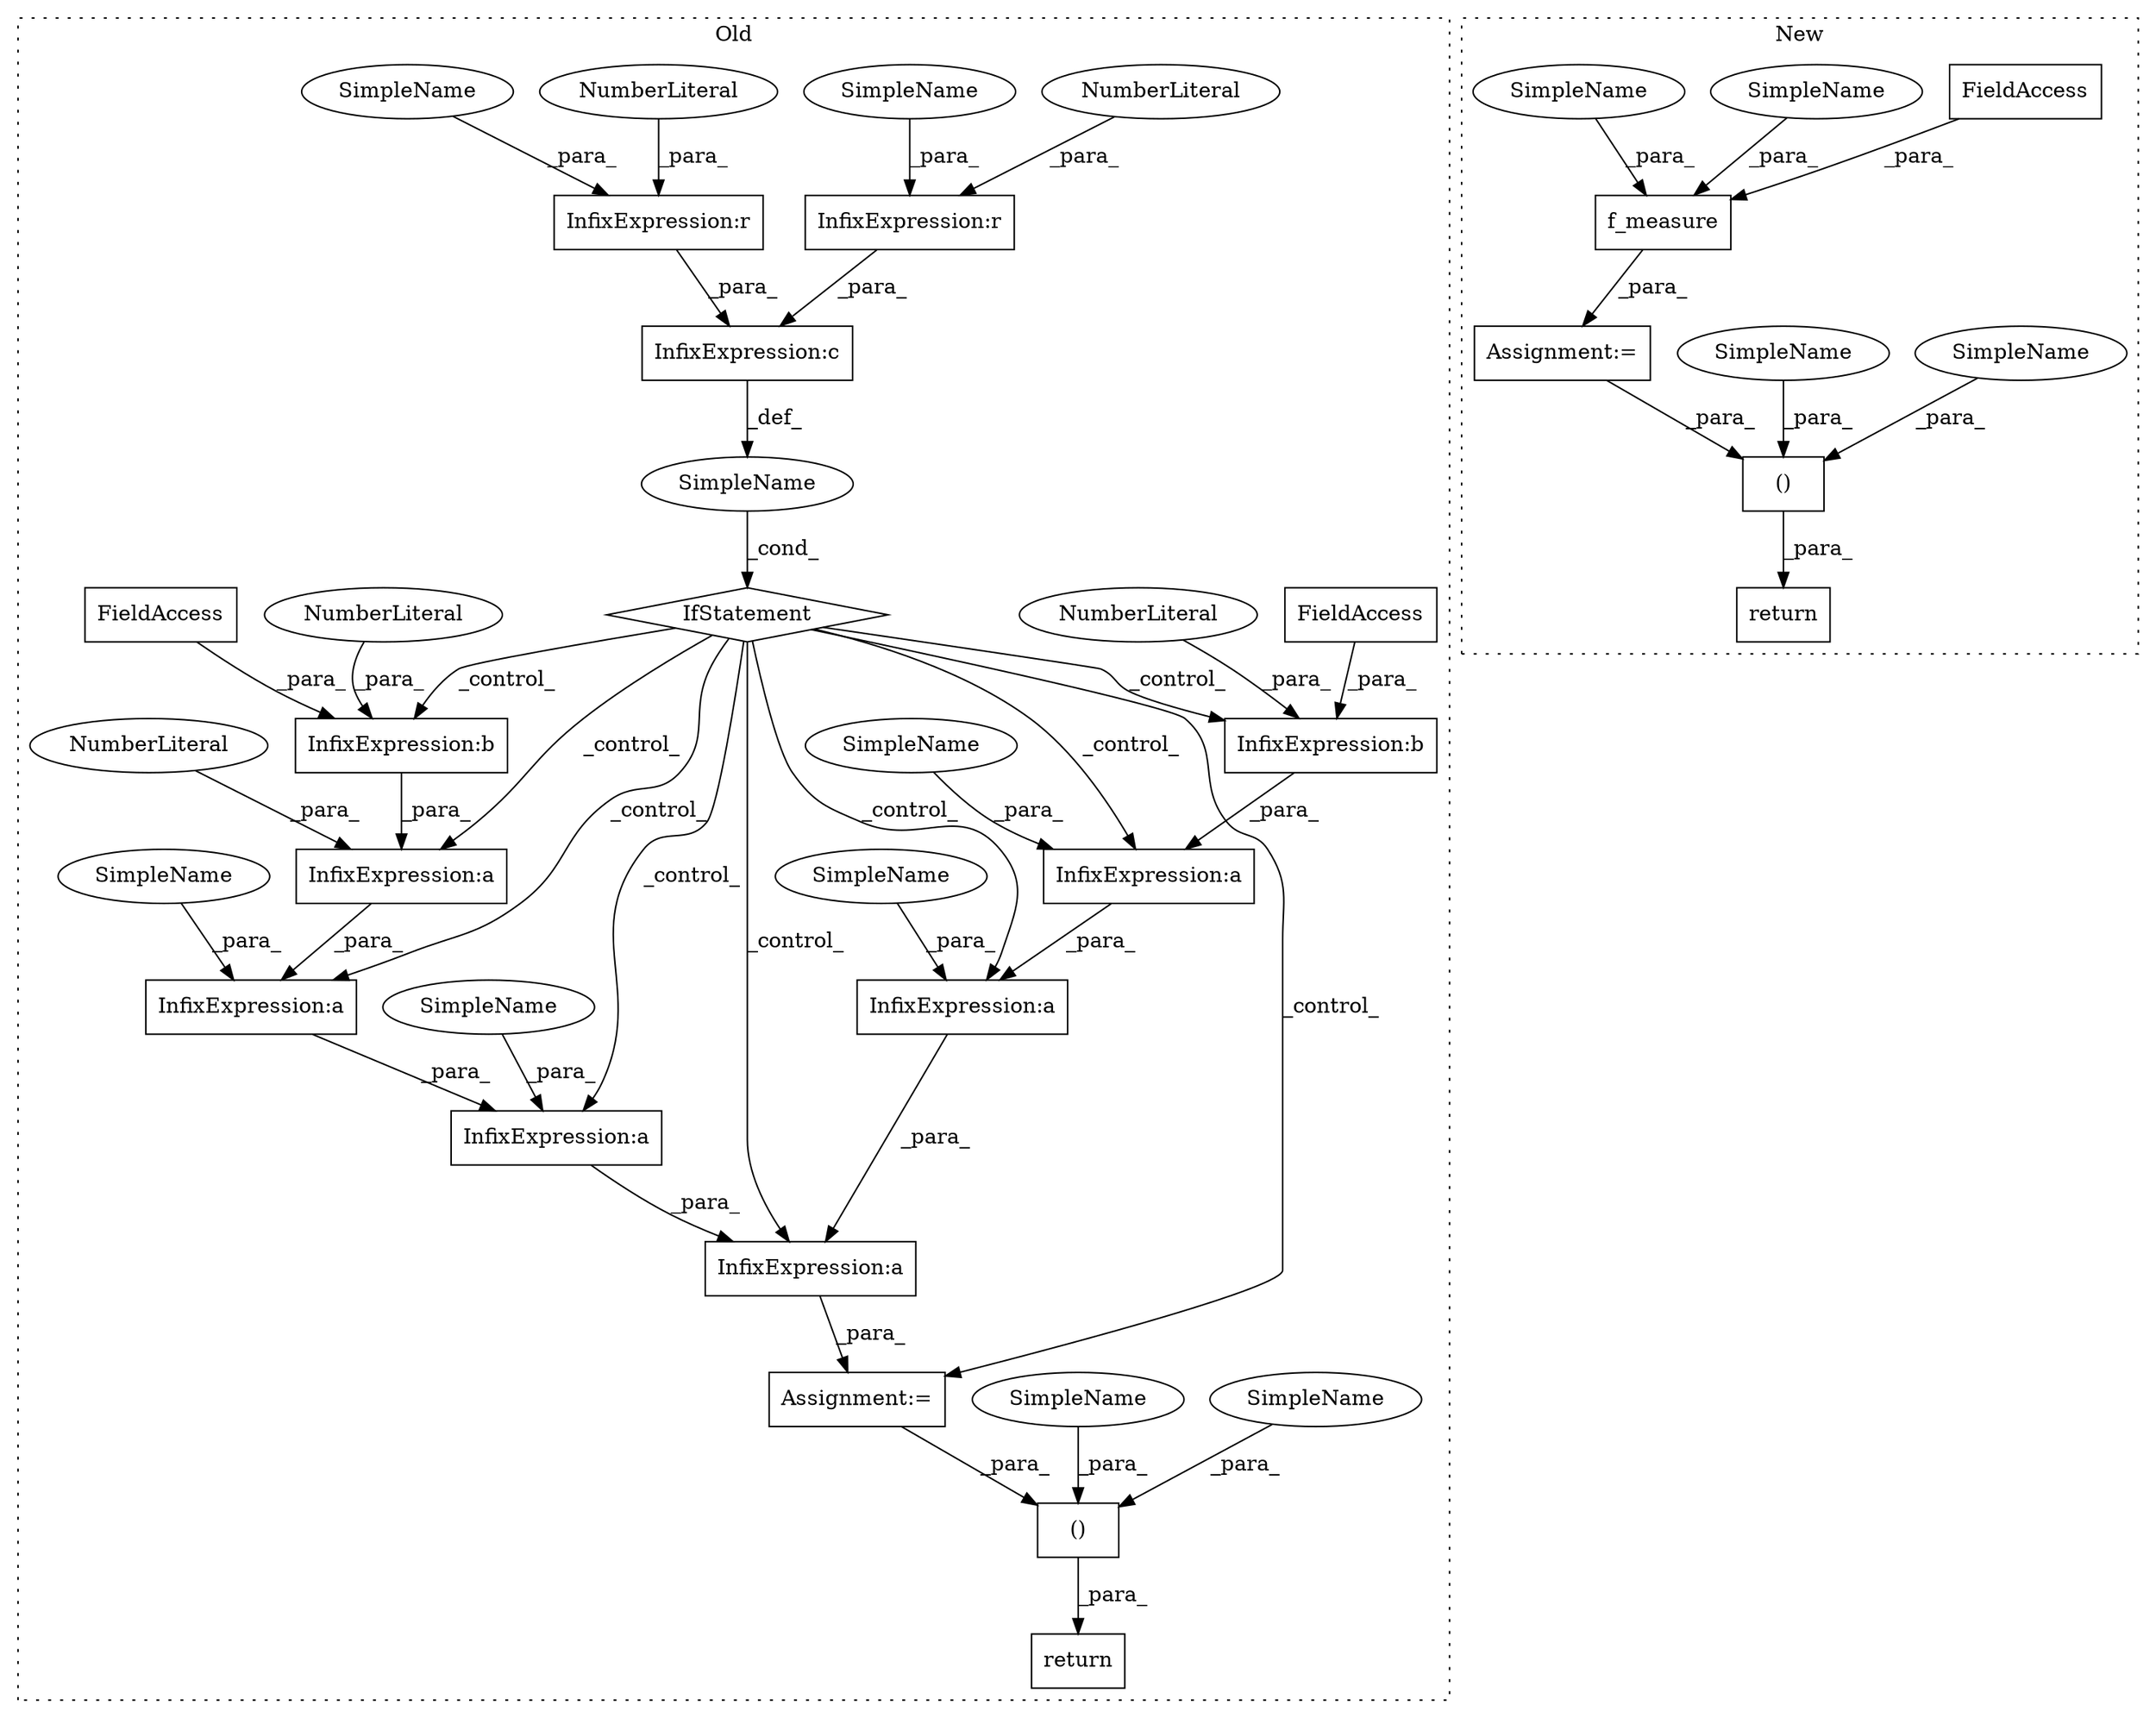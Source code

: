 digraph G {
subgraph cluster0 {
1 [label="()" a="106" s="5305" l="40" shape="box"];
3 [label="InfixExpression:a" a="27" s="5209" l="3" shape="box"];
4 [label="InfixExpression:a" a="27" s="5244" l="3" shape="box"];
5 [label="InfixExpression:a" a="27" s="5259" l="3" shape="box"];
6 [label="InfixExpression:a" a="27" s="5223" l="3" shape="box"];
8 [label="NumberLiteral" a="34" s="5208" l="1" shape="ellipse"];
10 [label="return" a="41" s="5293" l="12" shape="box"];
11 [label="InfixExpression:a" a="27" s="5269" l="3" shape="box"];
12 [label="InfixExpression:a" a="27" s="5233" l="3" shape="box"];
13 [label="InfixExpression:r" a="27" s="5187" l="3" shape="box"];
14 [label="InfixExpression:r" a="27" s="5170" l="3" shape="box"];
15 [label="NumberLiteral" a="34" s="5173" l="1" shape="ellipse"];
16 [label="InfixExpression:b" a="27" s="5254" l="3" shape="box"];
17 [label="InfixExpression:b" a="27" s="5217" l="3" shape="box"];
18 [label="NumberLiteral" a="34" s="5257" l="1" shape="ellipse"];
19 [label="NumberLiteral" a="34" s="5190" l="1" shape="ellipse"];
20 [label="NumberLiteral" a="34" s="5220" l="1" shape="ellipse"];
21 [label="InfixExpression:c" a="27" s="5175" l="4" shape="box"];
22 [label="FieldAccess" a="22" s="5250" l="4" shape="box"];
24 [label="FieldAccess" a="22" s="5213" l="4" shape="box"];
25 [label="IfStatement" a="25" s="5159,5192" l="4,2" shape="diamond"];
26 [label="SimpleName" a="42" s="" l="" shape="ellipse"];
28 [label="Assignment:=" a="7" s="5203" l="1" shape="box"];
31 [label="SimpleName" a="42" s="5272" l="7" shape="ellipse"];
32 [label="SimpleName" a="42" s="5236" l="7" shape="ellipse"];
33 [label="SimpleName" a="42" s="5324" l="7" shape="ellipse"];
34 [label="SimpleName" a="42" s="5180" l="7" shape="ellipse"];
35 [label="SimpleName" a="42" s="5164" l="6" shape="ellipse"];
36 [label="SimpleName" a="42" s="5305" l="6" shape="ellipse"];
37 [label="SimpleName" a="42" s="5262" l="6" shape="ellipse"];
38 [label="SimpleName" a="42" s="5226" l="6" shape="ellipse"];
label = "Old";
style="dotted";
}
subgraph cluster1 {
2 [label="f_measure" a="32" s="5319,5356" l="10,1" shape="box"];
7 [label="()" a="106" s="5375" l="56" shape="box"];
9 [label="return" a="41" s="5363" l="12" shape="box"];
23 [label="FieldAccess" a="22" s="5352" l="4" shape="box"];
27 [label="Assignment:=" a="7" s="5313" l="1" shape="box"];
29 [label="SimpleName" a="42" s="5398" l="11" shape="ellipse"];
30 [label="SimpleName" a="42" s="5340" l="11" shape="ellipse"];
39 [label="SimpleName" a="42" s="5375" l="10" shape="ellipse"];
40 [label="SimpleName" a="42" s="5329" l="10" shape="ellipse"];
label = "New";
style="dotted";
}
1 -> 10 [label="_para_"];
2 -> 27 [label="_para_"];
3 -> 6 [label="_para_"];
4 -> 28 [label="_para_"];
5 -> 11 [label="_para_"];
6 -> 12 [label="_para_"];
7 -> 9 [label="_para_"];
8 -> 3 [label="_para_"];
11 -> 4 [label="_para_"];
12 -> 4 [label="_para_"];
13 -> 21 [label="_para_"];
14 -> 21 [label="_para_"];
15 -> 14 [label="_para_"];
16 -> 5 [label="_para_"];
17 -> 3 [label="_para_"];
18 -> 16 [label="_para_"];
19 -> 13 [label="_para_"];
20 -> 17 [label="_para_"];
21 -> 26 [label="_def_"];
22 -> 16 [label="_para_"];
23 -> 2 [label="_para_"];
24 -> 17 [label="_para_"];
25 -> 28 [label="_control_"];
25 -> 16 [label="_control_"];
25 -> 4 [label="_control_"];
25 -> 5 [label="_control_"];
25 -> 17 [label="_control_"];
25 -> 12 [label="_control_"];
25 -> 6 [label="_control_"];
25 -> 11 [label="_control_"];
25 -> 3 [label="_control_"];
26 -> 25 [label="_cond_"];
27 -> 7 [label="_para_"];
28 -> 1 [label="_para_"];
29 -> 7 [label="_para_"];
30 -> 2 [label="_para_"];
31 -> 11 [label="_para_"];
32 -> 12 [label="_para_"];
33 -> 1 [label="_para_"];
34 -> 13 [label="_para_"];
35 -> 14 [label="_para_"];
36 -> 1 [label="_para_"];
37 -> 5 [label="_para_"];
38 -> 6 [label="_para_"];
39 -> 7 [label="_para_"];
40 -> 2 [label="_para_"];
}